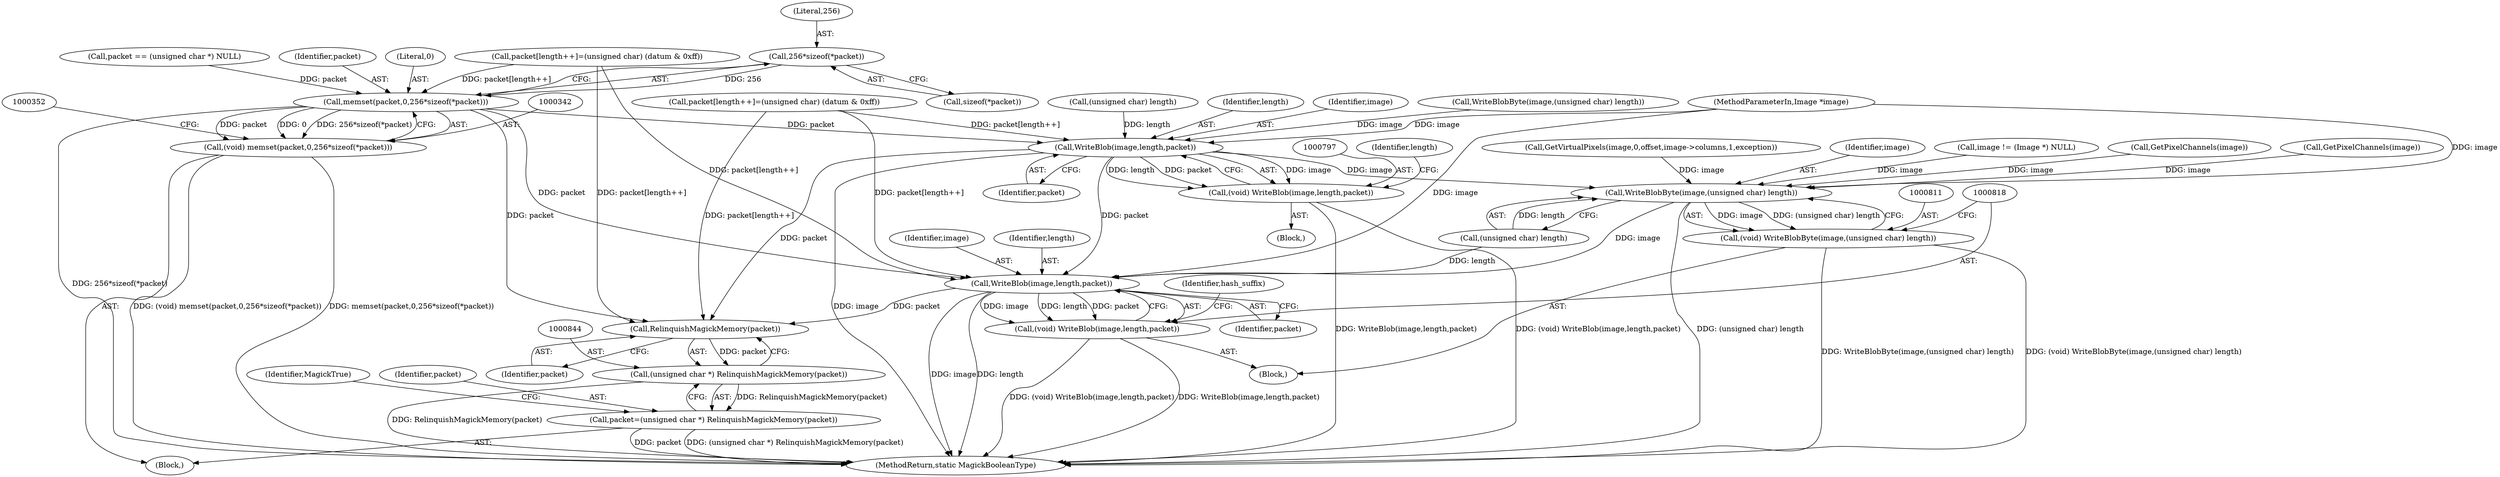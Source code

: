 digraph "0_ImageMagick6_61135001a625364e29bdce83832f043eebde7b5a_0@API" {
"1000346" [label="(Call,256*sizeof(*packet))"];
"1000343" [label="(Call,memset(packet,0,256*sizeof(*packet)))"];
"1000341" [label="(Call,(void) memset(packet,0,256*sizeof(*packet)))"];
"1000798" [label="(Call,WriteBlob(image,length,packet))"];
"1000796" [label="(Call,(void) WriteBlob(image,length,packet))"];
"1000812" [label="(Call,WriteBlobByte(image,(unsigned char) length))"];
"1000810" [label="(Call,(void) WriteBlobByte(image,(unsigned char) length))"];
"1000819" [label="(Call,WriteBlob(image,length,packet))"];
"1000817" [label="(Call,(void) WriteBlob(image,length,packet))"];
"1000845" [label="(Call,RelinquishMagickMemory(packet))"];
"1000843" [label="(Call,(unsigned char *) RelinquishMagickMemory(packet))"];
"1000841" [label="(Call,packet=(unsigned char *) RelinquishMagickMemory(packet))"];
"1000848" [label="(Identifier,MagickTrue)"];
"1000344" [label="(Identifier,packet)"];
"1000810" [label="(Call,(void) WriteBlobByte(image,(unsigned char) length))"];
"1000117" [label="(Block,)"];
"1000445" [label="(Call,GetVirtualPixels(image,0,offset,image->columns,1,exception))"];
"1000268" [label="(Call,packet == (unsigned char *) NULL)"];
"1000348" [label="(Call,sizeof(*packet))"];
"1000791" [label="(Call,WriteBlobByte(image,(unsigned char) length))"];
"1000843" [label="(Call,(unsigned char *) RelinquishMagickMemory(packet))"];
"1000820" [label="(Identifier,image)"];
"1000845" [label="(Call,RelinquishMagickMemory(packet))"];
"1000346" [label="(Call,256*sizeof(*packet))"];
"1000793" [label="(Call,(unsigned char) length)"];
"1000817" [label="(Call,(void) WriteBlob(image,length,packet))"];
"1000800" [label="(Identifier,length)"];
"1000812" [label="(Call,WriteBlobByte(image,(unsigned char) length))"];
"1000813" [label="(Identifier,image)"];
"1000347" [label="(Literal,256)"];
"1000801" [label="(Identifier,packet)"];
"1000774" [label="(Call,packet[length++]=(unsigned char) (datum & 0xff))"];
"1000803" [label="(Identifier,length)"];
"1000222" [label="(Call,image != (Image *) NULL)"];
"1000511" [label="(Call,GetPixelChannels(image))"];
"1000475" [label="(Call,GetPixelChannels(image))"];
"1000819" [label="(Call,WriteBlob(image,length,packet))"];
"1000846" [label="(Identifier,packet)"];
"1000798" [label="(Call,WriteBlob(image,length,packet))"];
"1000824" [label="(Identifier,hash_suffix)"];
"1000788" [label="(Block,)"];
"1000345" [label="(Literal,0)"];
"1000341" [label="(Call,(void) memset(packet,0,256*sizeof(*packet)))"];
"1000814" [label="(Call,(unsigned char) length)"];
"1000809" [label="(Block,)"];
"1000849" [label="(MethodReturn,static MagickBooleanType)"];
"1000821" [label="(Identifier,length)"];
"1000842" [label="(Identifier,packet)"];
"1000114" [label="(MethodParameterIn,Image *image)"];
"1000799" [label="(Identifier,image)"];
"1000796" [label="(Call,(void) WriteBlob(image,length,packet))"];
"1000343" [label="(Call,memset(packet,0,256*sizeof(*packet)))"];
"1000822" [label="(Identifier,packet)"];
"1000841" [label="(Call,packet=(unsigned char *) RelinquishMagickMemory(packet))"];
"1000144" [label="(Call,packet[length++]=(unsigned char) (datum & 0xff))"];
"1000346" -> "1000343"  [label="AST: "];
"1000346" -> "1000348"  [label="CFG: "];
"1000347" -> "1000346"  [label="AST: "];
"1000348" -> "1000346"  [label="AST: "];
"1000343" -> "1000346"  [label="CFG: "];
"1000346" -> "1000343"  [label="DDG: 256"];
"1000343" -> "1000341"  [label="AST: "];
"1000344" -> "1000343"  [label="AST: "];
"1000345" -> "1000343"  [label="AST: "];
"1000341" -> "1000343"  [label="CFG: "];
"1000343" -> "1000849"  [label="DDG: 256*sizeof(*packet)"];
"1000343" -> "1000341"  [label="DDG: packet"];
"1000343" -> "1000341"  [label="DDG: 0"];
"1000343" -> "1000341"  [label="DDG: 256*sizeof(*packet)"];
"1000268" -> "1000343"  [label="DDG: packet"];
"1000144" -> "1000343"  [label="DDG: packet[length++]"];
"1000343" -> "1000798"  [label="DDG: packet"];
"1000343" -> "1000819"  [label="DDG: packet"];
"1000343" -> "1000845"  [label="DDG: packet"];
"1000341" -> "1000117"  [label="AST: "];
"1000342" -> "1000341"  [label="AST: "];
"1000352" -> "1000341"  [label="CFG: "];
"1000341" -> "1000849"  [label="DDG: memset(packet,0,256*sizeof(*packet))"];
"1000341" -> "1000849"  [label="DDG: (void) memset(packet,0,256*sizeof(*packet))"];
"1000798" -> "1000796"  [label="AST: "];
"1000798" -> "1000801"  [label="CFG: "];
"1000799" -> "1000798"  [label="AST: "];
"1000800" -> "1000798"  [label="AST: "];
"1000801" -> "1000798"  [label="AST: "];
"1000796" -> "1000798"  [label="CFG: "];
"1000798" -> "1000849"  [label="DDG: image"];
"1000798" -> "1000796"  [label="DDG: image"];
"1000798" -> "1000796"  [label="DDG: length"];
"1000798" -> "1000796"  [label="DDG: packet"];
"1000791" -> "1000798"  [label="DDG: image"];
"1000114" -> "1000798"  [label="DDG: image"];
"1000793" -> "1000798"  [label="DDG: length"];
"1000774" -> "1000798"  [label="DDG: packet[length++]"];
"1000798" -> "1000812"  [label="DDG: image"];
"1000798" -> "1000819"  [label="DDG: packet"];
"1000798" -> "1000845"  [label="DDG: packet"];
"1000796" -> "1000788"  [label="AST: "];
"1000797" -> "1000796"  [label="AST: "];
"1000803" -> "1000796"  [label="CFG: "];
"1000796" -> "1000849"  [label="DDG: (void) WriteBlob(image,length,packet)"];
"1000796" -> "1000849"  [label="DDG: WriteBlob(image,length,packet)"];
"1000812" -> "1000810"  [label="AST: "];
"1000812" -> "1000814"  [label="CFG: "];
"1000813" -> "1000812"  [label="AST: "];
"1000814" -> "1000812"  [label="AST: "];
"1000810" -> "1000812"  [label="CFG: "];
"1000812" -> "1000849"  [label="DDG: (unsigned char) length"];
"1000812" -> "1000810"  [label="DDG: image"];
"1000812" -> "1000810"  [label="DDG: (unsigned char) length"];
"1000222" -> "1000812"  [label="DDG: image"];
"1000475" -> "1000812"  [label="DDG: image"];
"1000511" -> "1000812"  [label="DDG: image"];
"1000445" -> "1000812"  [label="DDG: image"];
"1000114" -> "1000812"  [label="DDG: image"];
"1000814" -> "1000812"  [label="DDG: length"];
"1000812" -> "1000819"  [label="DDG: image"];
"1000810" -> "1000809"  [label="AST: "];
"1000811" -> "1000810"  [label="AST: "];
"1000818" -> "1000810"  [label="CFG: "];
"1000810" -> "1000849"  [label="DDG: (void) WriteBlobByte(image,(unsigned char) length)"];
"1000810" -> "1000849"  [label="DDG: WriteBlobByte(image,(unsigned char) length)"];
"1000819" -> "1000817"  [label="AST: "];
"1000819" -> "1000822"  [label="CFG: "];
"1000820" -> "1000819"  [label="AST: "];
"1000821" -> "1000819"  [label="AST: "];
"1000822" -> "1000819"  [label="AST: "];
"1000817" -> "1000819"  [label="CFG: "];
"1000819" -> "1000849"  [label="DDG: image"];
"1000819" -> "1000849"  [label="DDG: length"];
"1000819" -> "1000817"  [label="DDG: image"];
"1000819" -> "1000817"  [label="DDG: length"];
"1000819" -> "1000817"  [label="DDG: packet"];
"1000114" -> "1000819"  [label="DDG: image"];
"1000814" -> "1000819"  [label="DDG: length"];
"1000144" -> "1000819"  [label="DDG: packet[length++]"];
"1000774" -> "1000819"  [label="DDG: packet[length++]"];
"1000819" -> "1000845"  [label="DDG: packet"];
"1000817" -> "1000809"  [label="AST: "];
"1000818" -> "1000817"  [label="AST: "];
"1000824" -> "1000817"  [label="CFG: "];
"1000817" -> "1000849"  [label="DDG: (void) WriteBlob(image,length,packet)"];
"1000817" -> "1000849"  [label="DDG: WriteBlob(image,length,packet)"];
"1000845" -> "1000843"  [label="AST: "];
"1000845" -> "1000846"  [label="CFG: "];
"1000846" -> "1000845"  [label="AST: "];
"1000843" -> "1000845"  [label="CFG: "];
"1000845" -> "1000843"  [label="DDG: packet"];
"1000144" -> "1000845"  [label="DDG: packet[length++]"];
"1000774" -> "1000845"  [label="DDG: packet[length++]"];
"1000843" -> "1000841"  [label="AST: "];
"1000844" -> "1000843"  [label="AST: "];
"1000841" -> "1000843"  [label="CFG: "];
"1000843" -> "1000849"  [label="DDG: RelinquishMagickMemory(packet)"];
"1000843" -> "1000841"  [label="DDG: RelinquishMagickMemory(packet)"];
"1000841" -> "1000117"  [label="AST: "];
"1000842" -> "1000841"  [label="AST: "];
"1000848" -> "1000841"  [label="CFG: "];
"1000841" -> "1000849"  [label="DDG: (unsigned char *) RelinquishMagickMemory(packet)"];
"1000841" -> "1000849"  [label="DDG: packet"];
}

